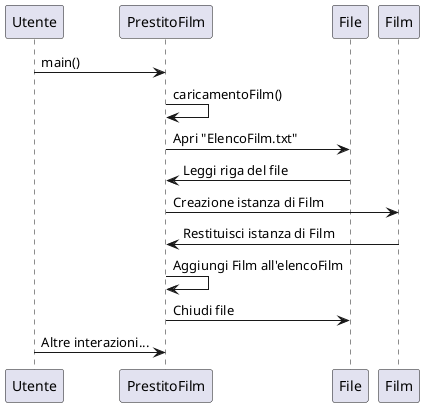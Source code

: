 @startuml caricamentoFilm
Utente->PrestitoFilm: main()
PrestitoFilm->PrestitoFilm: caricamentoFilm()
PrestitoFilm->File: Apri "ElencoFilm.txt"
File->PrestitoFilm: Leggi riga del file
PrestitoFilm->Film: Creazione istanza di Film
Film->PrestitoFilm: Restituisci istanza di Film
PrestitoFilm->PrestitoFilm: Aggiungi Film all'elencoFilm
PrestitoFilm->File: Chiudi file
Utente->PrestitoFilm: Altre interazioni...
@enduml

